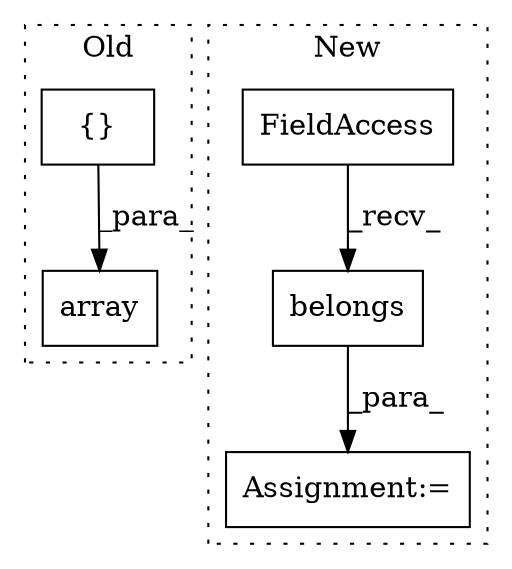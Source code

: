 digraph G {
subgraph cluster0 {
1 [label="{}" a="4" s="7041,7053" l="1,1" shape="box"];
4 [label="array" a="32" s="7021,7083" l="6,1" shape="box"];
label = "Old";
style="dotted";
}
subgraph cluster1 {
2 [label="belongs" a="32" s="7387,7412" l="8,1" shape="box"];
3 [label="Assignment:=" a="7" s="7365" l="1" shape="box"];
5 [label="FieldAccess" a="22" s="7366" l="20" shape="box"];
label = "New";
style="dotted";
}
1 -> 4 [label="_para_"];
2 -> 3 [label="_para_"];
5 -> 2 [label="_recv_"];
}
